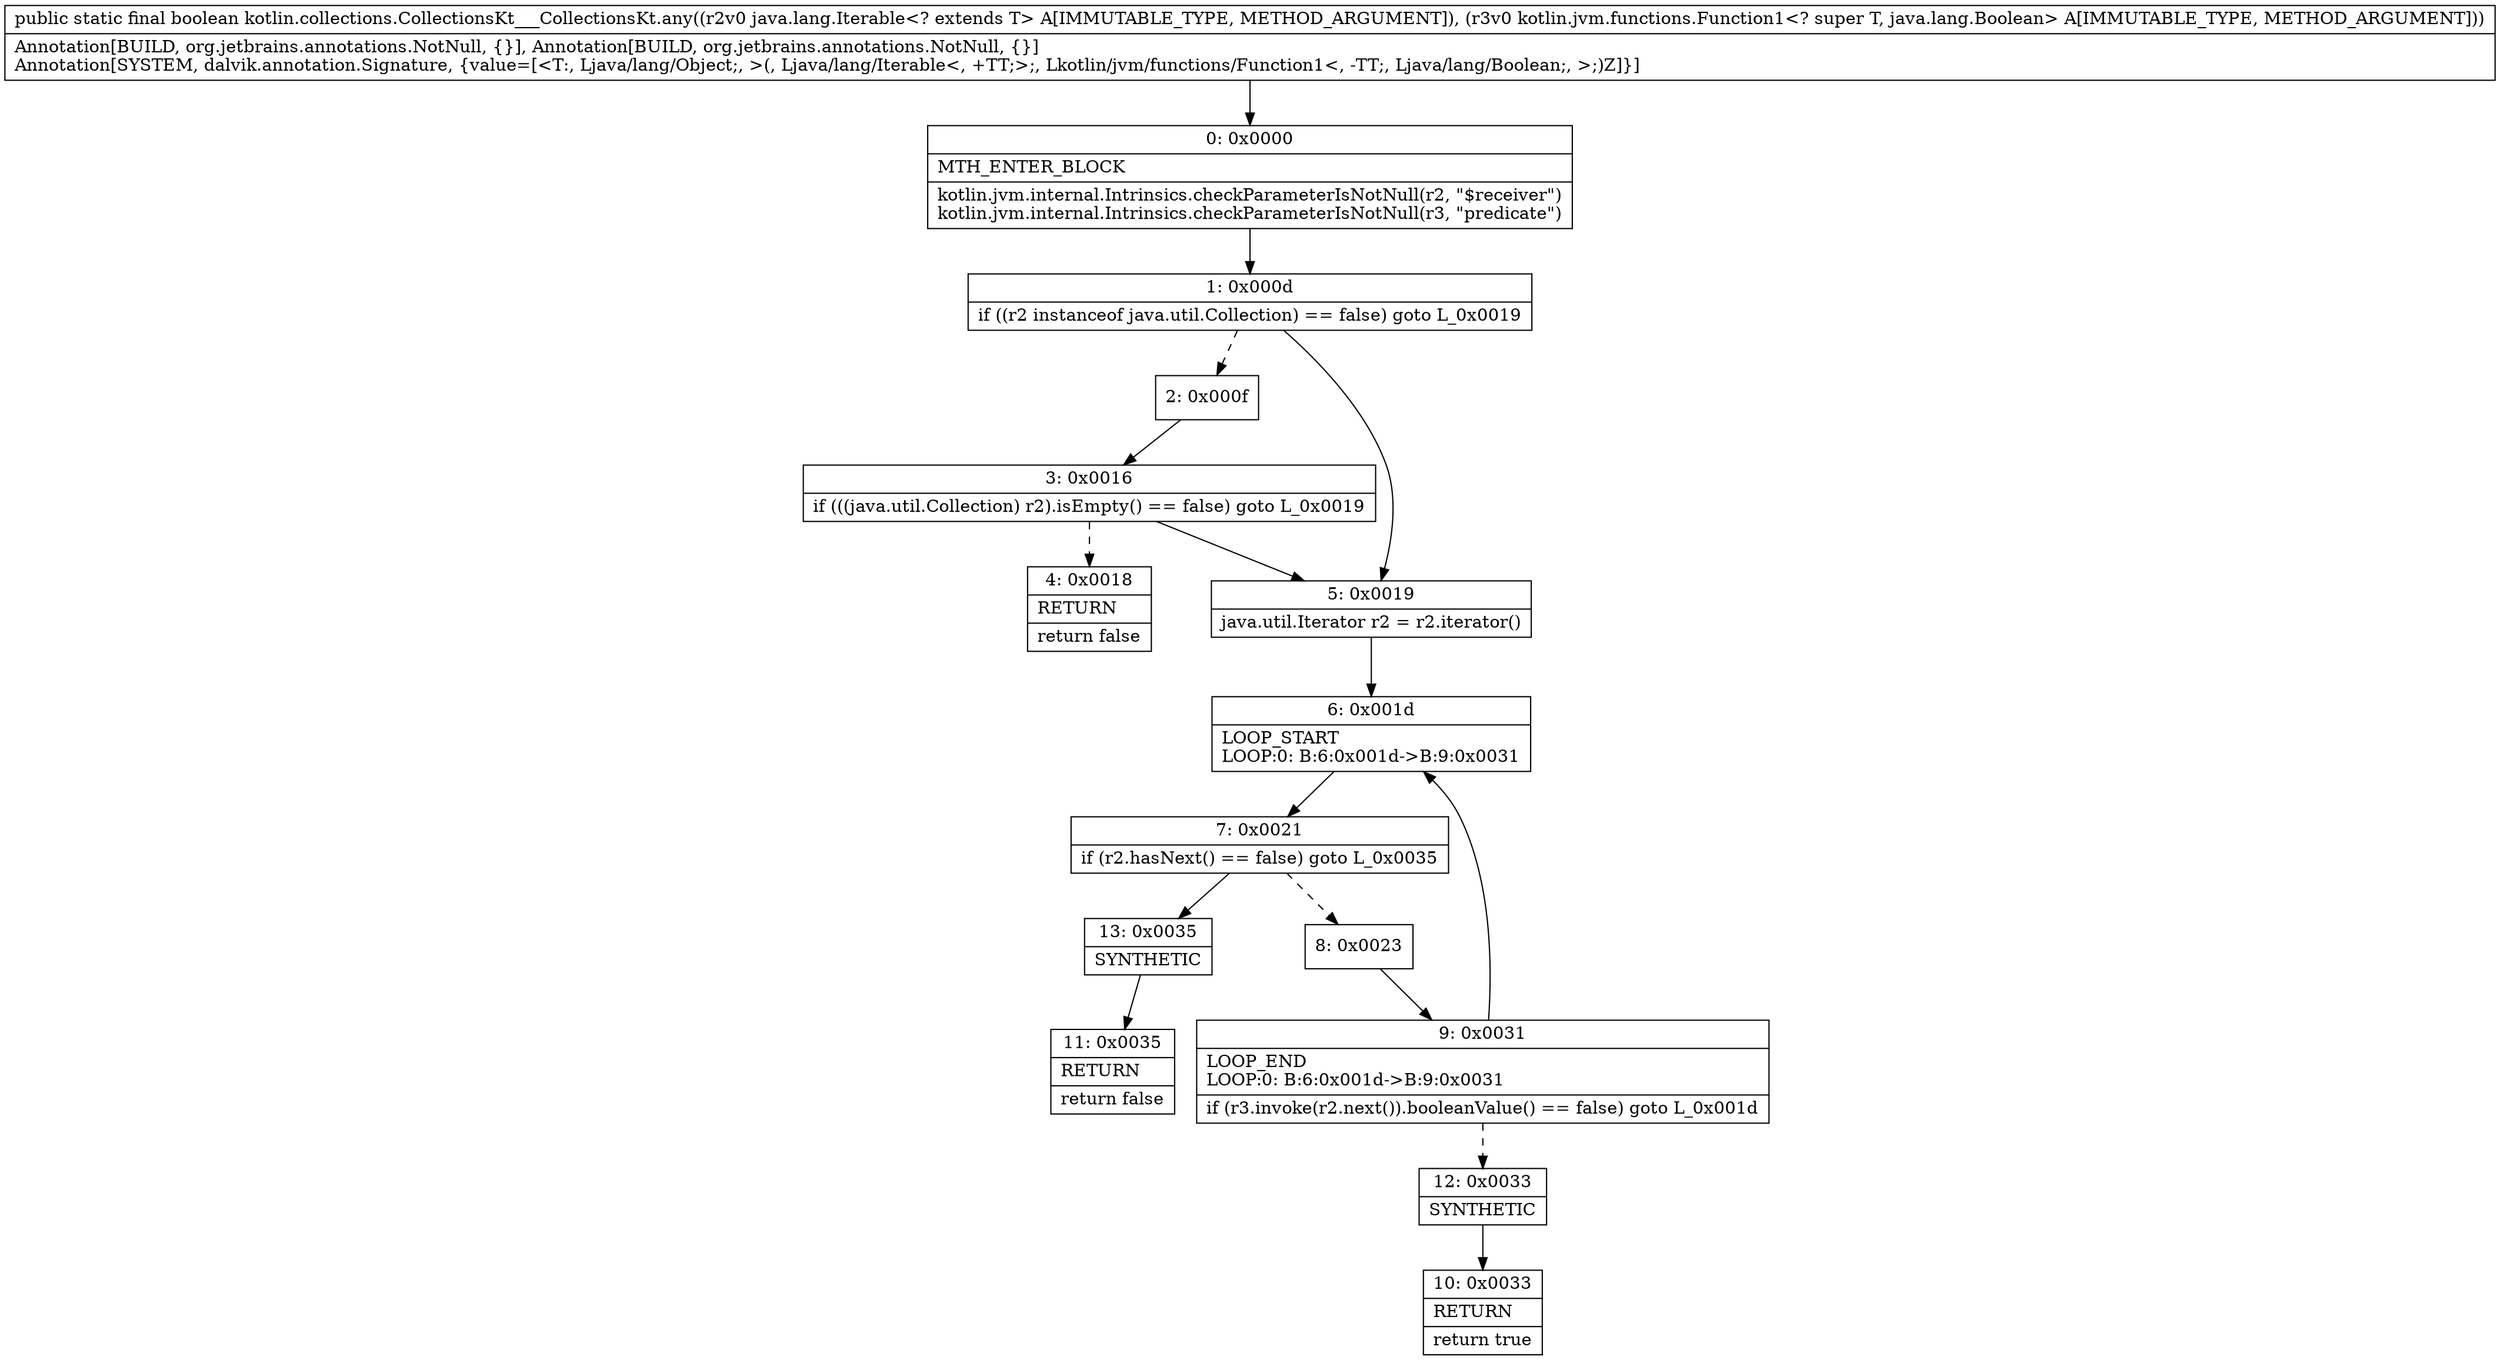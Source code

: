 digraph "CFG forkotlin.collections.CollectionsKt___CollectionsKt.any(Ljava\/lang\/Iterable;Lkotlin\/jvm\/functions\/Function1;)Z" {
Node_0 [shape=record,label="{0\:\ 0x0000|MTH_ENTER_BLOCK\l|kotlin.jvm.internal.Intrinsics.checkParameterIsNotNull(r2, \"$receiver\")\lkotlin.jvm.internal.Intrinsics.checkParameterIsNotNull(r3, \"predicate\")\l}"];
Node_1 [shape=record,label="{1\:\ 0x000d|if ((r2 instanceof java.util.Collection) == false) goto L_0x0019\l}"];
Node_2 [shape=record,label="{2\:\ 0x000f}"];
Node_3 [shape=record,label="{3\:\ 0x0016|if (((java.util.Collection) r2).isEmpty() == false) goto L_0x0019\l}"];
Node_4 [shape=record,label="{4\:\ 0x0018|RETURN\l|return false\l}"];
Node_5 [shape=record,label="{5\:\ 0x0019|java.util.Iterator r2 = r2.iterator()\l}"];
Node_6 [shape=record,label="{6\:\ 0x001d|LOOP_START\lLOOP:0: B:6:0x001d\-\>B:9:0x0031\l}"];
Node_7 [shape=record,label="{7\:\ 0x0021|if (r2.hasNext() == false) goto L_0x0035\l}"];
Node_8 [shape=record,label="{8\:\ 0x0023}"];
Node_9 [shape=record,label="{9\:\ 0x0031|LOOP_END\lLOOP:0: B:6:0x001d\-\>B:9:0x0031\l|if (r3.invoke(r2.next()).booleanValue() == false) goto L_0x001d\l}"];
Node_10 [shape=record,label="{10\:\ 0x0033|RETURN\l|return true\l}"];
Node_11 [shape=record,label="{11\:\ 0x0035|RETURN\l|return false\l}"];
Node_12 [shape=record,label="{12\:\ 0x0033|SYNTHETIC\l}"];
Node_13 [shape=record,label="{13\:\ 0x0035|SYNTHETIC\l}"];
MethodNode[shape=record,label="{public static final boolean kotlin.collections.CollectionsKt___CollectionsKt.any((r2v0 java.lang.Iterable\<? extends T\> A[IMMUTABLE_TYPE, METHOD_ARGUMENT]), (r3v0 kotlin.jvm.functions.Function1\<? super T, java.lang.Boolean\> A[IMMUTABLE_TYPE, METHOD_ARGUMENT]))  | Annotation[BUILD, org.jetbrains.annotations.NotNull, \{\}], Annotation[BUILD, org.jetbrains.annotations.NotNull, \{\}]\lAnnotation[SYSTEM, dalvik.annotation.Signature, \{value=[\<T:, Ljava\/lang\/Object;, \>(, Ljava\/lang\/Iterable\<, +TT;\>;, Lkotlin\/jvm\/functions\/Function1\<, \-TT;, Ljava\/lang\/Boolean;, \>;)Z]\}]\l}"];
MethodNode -> Node_0;
Node_0 -> Node_1;
Node_1 -> Node_2[style=dashed];
Node_1 -> Node_5;
Node_2 -> Node_3;
Node_3 -> Node_4[style=dashed];
Node_3 -> Node_5;
Node_5 -> Node_6;
Node_6 -> Node_7;
Node_7 -> Node_8[style=dashed];
Node_7 -> Node_13;
Node_8 -> Node_9;
Node_9 -> Node_6;
Node_9 -> Node_12[style=dashed];
Node_12 -> Node_10;
Node_13 -> Node_11;
}

